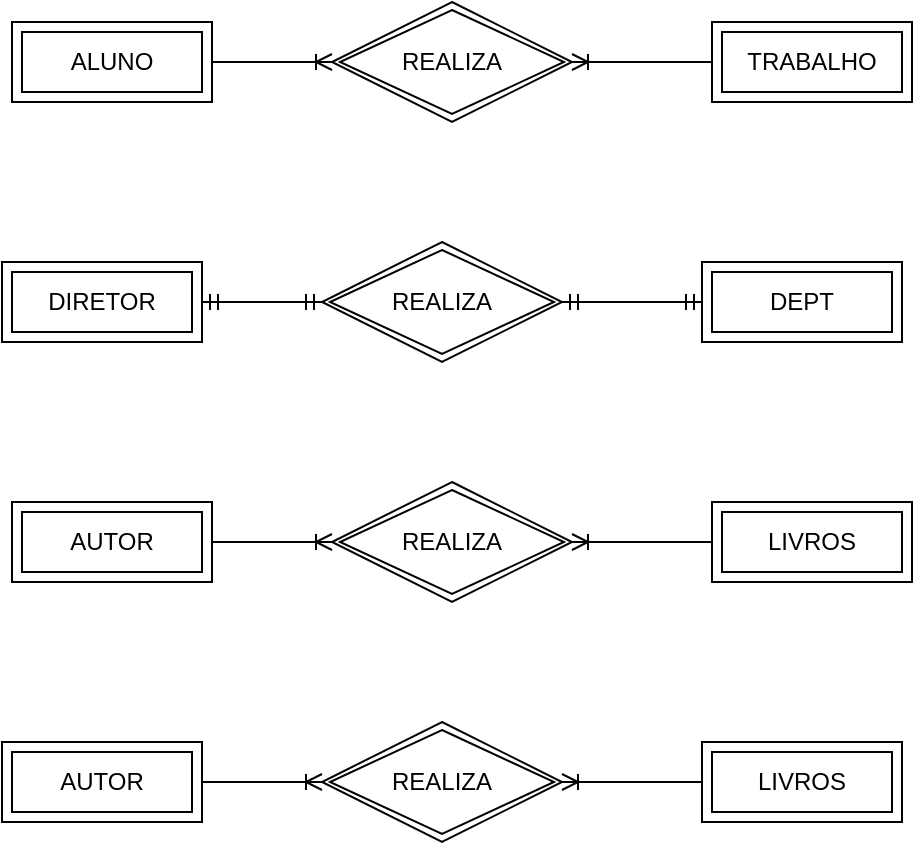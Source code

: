 <mxfile version="27.1.6">
  <diagram name="Página-1" id="iA5zlDapMS2VYP5x8y2V">
    <mxGraphModel dx="671" dy="359" grid="1" gridSize="10" guides="1" tooltips="1" connect="1" arrows="1" fold="1" page="1" pageScale="1" pageWidth="827" pageHeight="1169" math="0" shadow="0">
      <root>
        <mxCell id="0" />
        <mxCell id="1" parent="0" />
        <mxCell id="dpNasas59TxUKphN5B6h-7" value="" style="edgeStyle=entityRelationEdgeStyle;fontSize=12;html=1;endArrow=ERoneToMany;rounded=0;exitX=1;exitY=0.5;exitDx=0;exitDy=0;entryX=0;entryY=0.5;entryDx=0;entryDy=0;" parent="1" source="dpNasas59TxUKphN5B6h-16" target="dpNasas59TxUKphN5B6h-17" edge="1">
          <mxGeometry width="100" height="100" relative="1" as="geometry">
            <mxPoint x="198.0" y="217" as="sourcePoint" />
            <mxPoint x="258" y="217" as="targetPoint" />
          </mxGeometry>
        </mxCell>
        <mxCell id="dpNasas59TxUKphN5B6h-16" value="ALUNO" style="shape=ext;margin=3;double=1;whiteSpace=wrap;html=1;align=center;" parent="1" vertex="1">
          <mxGeometry x="88" y="320" width="100" height="40" as="geometry" />
        </mxCell>
        <mxCell id="dpNasas59TxUKphN5B6h-17" value="REALIZA" style="shape=rhombus;double=1;perimeter=rhombusPerimeter;whiteSpace=wrap;html=1;align=center;" parent="1" vertex="1">
          <mxGeometry x="248" y="310" width="120" height="60" as="geometry" />
        </mxCell>
        <mxCell id="dpNasas59TxUKphN5B6h-18" value="TRABALHO" style="shape=ext;margin=3;double=1;whiteSpace=wrap;html=1;align=center;" parent="1" vertex="1">
          <mxGeometry x="438" y="320" width="100" height="40" as="geometry" />
        </mxCell>
        <mxCell id="dpNasas59TxUKphN5B6h-19" value="" style="edgeStyle=entityRelationEdgeStyle;fontSize=12;html=1;endArrow=ERoneToMany;rounded=0;entryX=1;entryY=0.5;entryDx=0;entryDy=0;exitX=0;exitY=0.5;exitDx=0;exitDy=0;" parent="1" source="dpNasas59TxUKphN5B6h-18" target="dpNasas59TxUKphN5B6h-17" edge="1">
          <mxGeometry width="100" height="100" relative="1" as="geometry">
            <mxPoint x="320" y="490" as="sourcePoint" />
            <mxPoint x="420" y="390" as="targetPoint" />
          </mxGeometry>
        </mxCell>
        <mxCell id="dpNasas59TxUKphN5B6h-21" value="DIRETOR" style="shape=ext;margin=3;double=1;whiteSpace=wrap;html=1;align=center;" parent="1" vertex="1">
          <mxGeometry x="83" y="440" width="100" height="40" as="geometry" />
        </mxCell>
        <mxCell id="dpNasas59TxUKphN5B6h-22" value="REALIZA" style="shape=rhombus;double=1;perimeter=rhombusPerimeter;whiteSpace=wrap;html=1;align=center;" parent="1" vertex="1">
          <mxGeometry x="243" y="430" width="120" height="60" as="geometry" />
        </mxCell>
        <mxCell id="dpNasas59TxUKphN5B6h-23" value="DEPT" style="shape=ext;margin=3;double=1;whiteSpace=wrap;html=1;align=center;" parent="1" vertex="1">
          <mxGeometry x="433" y="440" width="100" height="40" as="geometry" />
        </mxCell>
        <mxCell id="dpNasas59TxUKphN5B6h-26" value="AUTOR" style="shape=ext;margin=3;double=1;whiteSpace=wrap;html=1;align=center;" parent="1" vertex="1">
          <mxGeometry x="88" y="560" width="100" height="40" as="geometry" />
        </mxCell>
        <mxCell id="dpNasas59TxUKphN5B6h-27" value="REALIZA" style="shape=rhombus;double=1;perimeter=rhombusPerimeter;whiteSpace=wrap;html=1;align=center;" parent="1" vertex="1">
          <mxGeometry x="248" y="550" width="120" height="60" as="geometry" />
        </mxCell>
        <mxCell id="dpNasas59TxUKphN5B6h-28" value="LIVROS" style="shape=ext;margin=3;double=1;whiteSpace=wrap;html=1;align=center;" parent="1" vertex="1">
          <mxGeometry x="438" y="560" width="100" height="40" as="geometry" />
        </mxCell>
        <mxCell id="dpNasas59TxUKphN5B6h-35" value="" style="edgeStyle=entityRelationEdgeStyle;fontSize=12;html=1;endArrow=ERmandOne;startArrow=ERmandOne;rounded=0;exitX=1;exitY=0.5;exitDx=0;exitDy=0;entryX=0;entryY=0.5;entryDx=0;entryDy=0;" parent="1" source="dpNasas59TxUKphN5B6h-21" target="dpNasas59TxUKphN5B6h-22" edge="1">
          <mxGeometry width="100" height="100" relative="1" as="geometry">
            <mxPoint x="200" y="730" as="sourcePoint" />
            <mxPoint x="300" y="630" as="targetPoint" />
          </mxGeometry>
        </mxCell>
        <mxCell id="dpNasas59TxUKphN5B6h-36" value="" style="edgeStyle=entityRelationEdgeStyle;fontSize=12;html=1;endArrow=ERmandOne;startArrow=ERmandOne;rounded=0;entryX=0;entryY=0.5;entryDx=0;entryDy=0;exitX=1;exitY=0.5;exitDx=0;exitDy=0;" parent="1" source="dpNasas59TxUKphN5B6h-22" target="dpNasas59TxUKphN5B6h-23" edge="1">
          <mxGeometry width="100" height="100" relative="1" as="geometry">
            <mxPoint x="350" y="750" as="sourcePoint" />
            <mxPoint x="450" y="650" as="targetPoint" />
          </mxGeometry>
        </mxCell>
        <mxCell id="dpNasas59TxUKphN5B6h-37" value="" style="edgeStyle=entityRelationEdgeStyle;fontSize=12;html=1;endArrow=ERoneToMany;rounded=0;exitX=1;exitY=0.5;exitDx=0;exitDy=0;entryX=0;entryY=0.5;entryDx=0;entryDy=0;" parent="1" source="dpNasas59TxUKphN5B6h-26" target="dpNasas59TxUKphN5B6h-27" edge="1">
          <mxGeometry width="100" height="100" relative="1" as="geometry">
            <mxPoint x="270" y="720" as="sourcePoint" />
            <mxPoint x="370" y="620" as="targetPoint" />
          </mxGeometry>
        </mxCell>
        <mxCell id="ljGFw6Zh4O7i61NH9_oq-1" value="" style="edgeStyle=entityRelationEdgeStyle;fontSize=12;html=1;endArrow=ERoneToMany;rounded=0;entryX=1;entryY=0.5;entryDx=0;entryDy=0;exitX=0;exitY=0.5;exitDx=0;exitDy=0;" edge="1" parent="1" source="dpNasas59TxUKphN5B6h-28" target="dpNasas59TxUKphN5B6h-27">
          <mxGeometry width="100" height="100" relative="1" as="geometry">
            <mxPoint x="360" y="730" as="sourcePoint" />
            <mxPoint x="460" y="630" as="targetPoint" />
          </mxGeometry>
        </mxCell>
        <mxCell id="ljGFw6Zh4O7i61NH9_oq-2" value="AUTOR" style="shape=ext;margin=3;double=1;whiteSpace=wrap;html=1;align=center;" vertex="1" parent="1">
          <mxGeometry x="83" y="680" width="100" height="40" as="geometry" />
        </mxCell>
        <mxCell id="ljGFw6Zh4O7i61NH9_oq-3" value="REALIZA" style="shape=rhombus;double=1;perimeter=rhombusPerimeter;whiteSpace=wrap;html=1;align=center;" vertex="1" parent="1">
          <mxGeometry x="243" y="670" width="120" height="60" as="geometry" />
        </mxCell>
        <mxCell id="ljGFw6Zh4O7i61NH9_oq-4" value="LIVROS" style="shape=ext;margin=3;double=1;whiteSpace=wrap;html=1;align=center;" vertex="1" parent="1">
          <mxGeometry x="433" y="680" width="100" height="40" as="geometry" />
        </mxCell>
        <mxCell id="ljGFw6Zh4O7i61NH9_oq-5" value="" style="edgeStyle=entityRelationEdgeStyle;fontSize=12;html=1;endArrow=ERoneToMany;rounded=0;exitX=1;exitY=0.5;exitDx=0;exitDy=0;entryX=0;entryY=0.5;entryDx=0;entryDy=0;" edge="1" source="ljGFw6Zh4O7i61NH9_oq-2" target="ljGFw6Zh4O7i61NH9_oq-3" parent="1">
          <mxGeometry width="100" height="100" relative="1" as="geometry">
            <mxPoint x="265" y="840" as="sourcePoint" />
            <mxPoint x="365" y="740" as="targetPoint" />
          </mxGeometry>
        </mxCell>
        <mxCell id="ljGFw6Zh4O7i61NH9_oq-6" value="" style="edgeStyle=entityRelationEdgeStyle;fontSize=12;html=1;endArrow=ERoneToMany;rounded=0;entryX=1;entryY=0.5;entryDx=0;entryDy=0;exitX=0;exitY=0.5;exitDx=0;exitDy=0;" edge="1" source="ljGFw6Zh4O7i61NH9_oq-4" target="ljGFw6Zh4O7i61NH9_oq-3" parent="1">
          <mxGeometry width="100" height="100" relative="1" as="geometry">
            <mxPoint x="355" y="850" as="sourcePoint" />
            <mxPoint x="455" y="750" as="targetPoint" />
          </mxGeometry>
        </mxCell>
      </root>
    </mxGraphModel>
  </diagram>
</mxfile>
